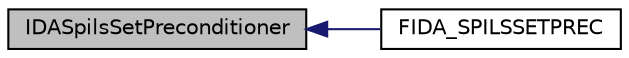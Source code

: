 digraph "IDASpilsSetPreconditioner"
{
  edge [fontname="Helvetica",fontsize="10",labelfontname="Helvetica",labelfontsize="10"];
  node [fontname="Helvetica",fontsize="10",shape=record];
  rankdir="LR";
  Node58 [label="IDASpilsSetPreconditioner",height=0.2,width=0.4,color="black", fillcolor="grey75", style="filled", fontcolor="black"];
  Node58 -> Node59 [dir="back",color="midnightblue",fontsize="10",style="solid",fontname="Helvetica"];
  Node59 [label="FIDA_SPILSSETPREC",height=0.2,width=0.4,color="black", fillcolor="white", style="filled",URL="$d0/dfc/fidapreco_8c.html#afb12f8c5d2ff388fba293415e8d08c68"];
}
